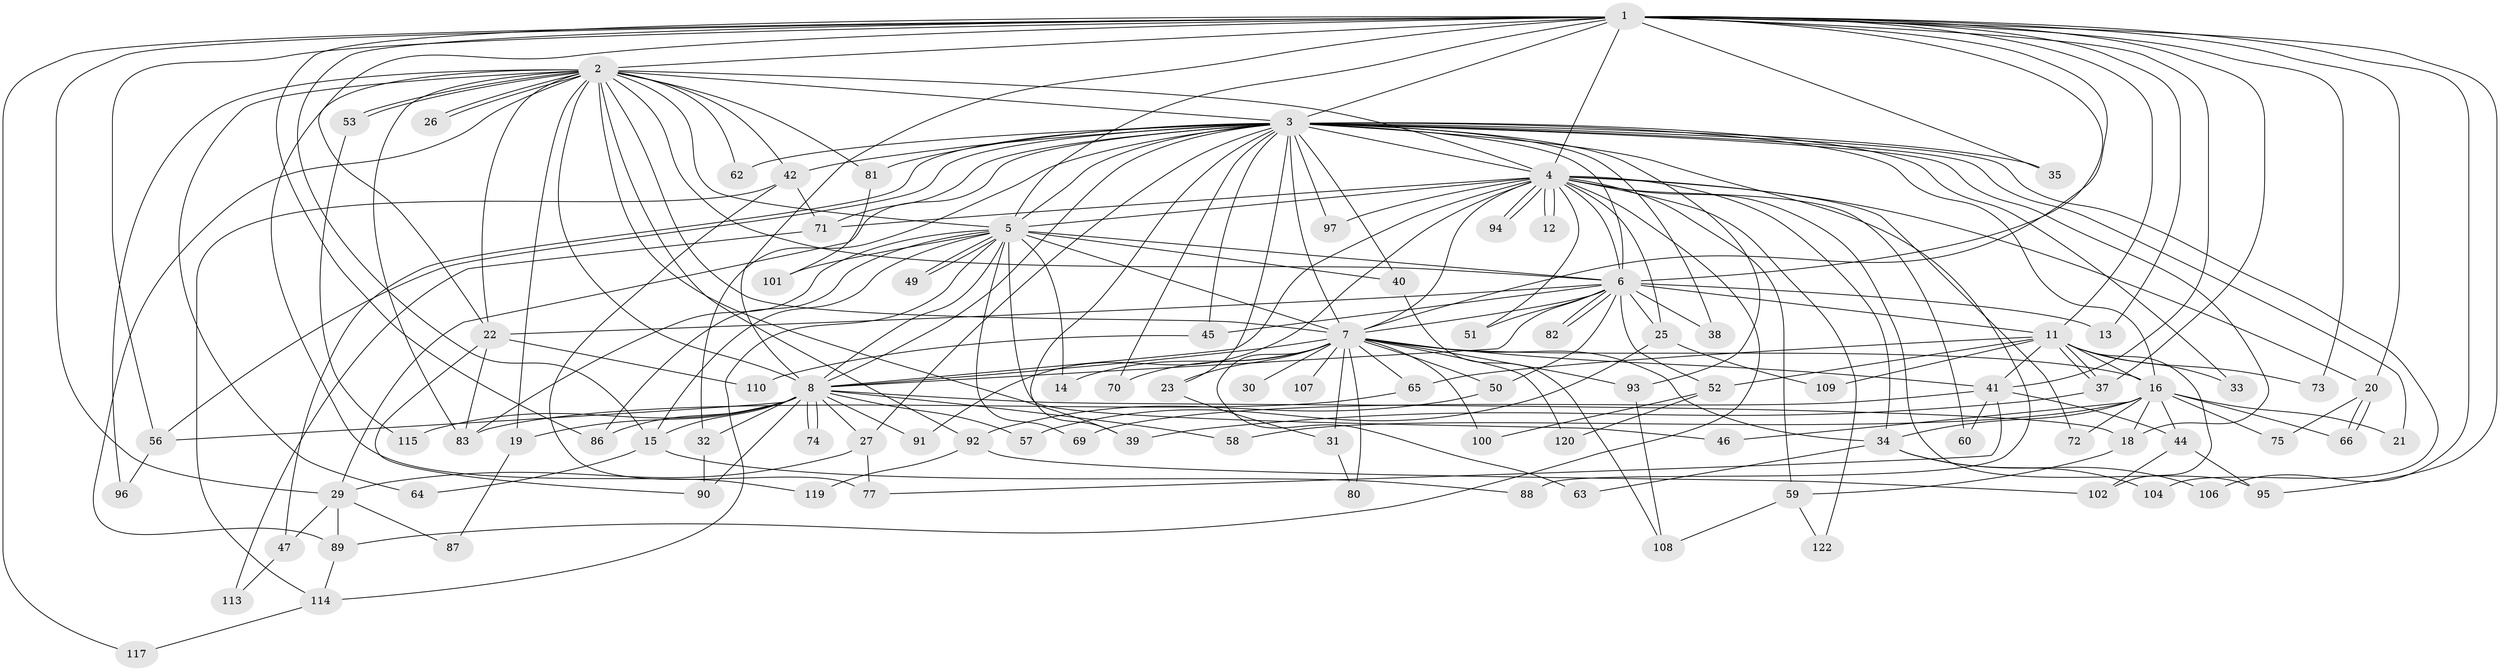 // original degree distribution, {23: 0.008064516129032258, 25: 0.024193548387096774, 21: 0.024193548387096774, 19: 0.008064516129032258, 22: 0.008064516129032258, 12: 0.008064516129032258, 13: 0.008064516129032258, 2: 0.4838709677419355, 5: 0.04032258064516129, 9: 0.008064516129032258, 3: 0.25806451612903225, 6: 0.024193548387096774, 4: 0.08870967741935484, 7: 0.008064516129032258}
// Generated by graph-tools (version 1.1) at 2025/41/03/06/25 10:41:41]
// undirected, 95 vertices, 222 edges
graph export_dot {
graph [start="1"]
  node [color=gray90,style=filled];
  1 [super="+105"];
  2 [super="+43"];
  3 [super="+9"];
  4 [super="+55"];
  5 [super="+67"];
  6 [super="+28"];
  7 [super="+10"];
  8 [super="+24"];
  11 [super="+17"];
  12;
  13;
  14;
  15 [super="+61"];
  16 [super="+36"];
  18 [super="+48"];
  19;
  20;
  21;
  22 [super="+116"];
  23;
  25;
  26;
  27;
  29 [super="+79"];
  30;
  31;
  32;
  33;
  34 [super="+84"];
  35;
  37;
  38;
  39 [super="+54"];
  40;
  41 [super="+76"];
  42;
  44 [super="+98"];
  45;
  46;
  47;
  49;
  50;
  51;
  52;
  53;
  56 [super="+68"];
  57;
  58;
  59;
  60;
  62;
  63;
  64;
  65;
  66 [super="+111"];
  69;
  70;
  71 [super="+112"];
  72;
  73;
  74;
  75;
  77 [super="+78"];
  80;
  81;
  82;
  83 [super="+85"];
  86 [super="+124"];
  87;
  88;
  89 [super="+99"];
  90 [super="+103"];
  91;
  92;
  93;
  94;
  95;
  96;
  97;
  100;
  101;
  102 [super="+118"];
  104;
  106;
  107;
  108 [super="+123"];
  109;
  110;
  113;
  114 [super="+121"];
  115;
  117;
  119;
  120;
  122;
  1 -- 2;
  1 -- 3 [weight=2];
  1 -- 4;
  1 -- 5;
  1 -- 6;
  1 -- 7 [weight=2];
  1 -- 8;
  1 -- 11;
  1 -- 13;
  1 -- 15;
  1 -- 20;
  1 -- 22;
  1 -- 29;
  1 -- 35;
  1 -- 41;
  1 -- 73;
  1 -- 95;
  1 -- 106;
  1 -- 117;
  1 -- 37;
  1 -- 86;
  1 -- 56;
  2 -- 3 [weight=2];
  2 -- 4;
  2 -- 5 [weight=2];
  2 -- 6;
  2 -- 7 [weight=2];
  2 -- 8;
  2 -- 19;
  2 -- 26;
  2 -- 26;
  2 -- 42;
  2 -- 53;
  2 -- 53;
  2 -- 62;
  2 -- 64;
  2 -- 81;
  2 -- 83;
  2 -- 89;
  2 -- 92;
  2 -- 96;
  2 -- 119;
  2 -- 22;
  2 -- 39;
  3 -- 4 [weight=2];
  3 -- 5 [weight=2];
  3 -- 6 [weight=2];
  3 -- 7 [weight=4];
  3 -- 8 [weight=2];
  3 -- 18;
  3 -- 21;
  3 -- 27;
  3 -- 33;
  3 -- 38;
  3 -- 39;
  3 -- 42;
  3 -- 70;
  3 -- 71;
  3 -- 81;
  3 -- 88;
  3 -- 23;
  3 -- 93;
  3 -- 32;
  3 -- 97;
  3 -- 35;
  3 -- 40;
  3 -- 104;
  3 -- 45;
  3 -- 47;
  3 -- 56;
  3 -- 62;
  3 -- 16;
  3 -- 29;
  4 -- 5;
  4 -- 6;
  4 -- 7 [weight=2];
  4 -- 8 [weight=2];
  4 -- 12;
  4 -- 12;
  4 -- 20;
  4 -- 25;
  4 -- 34;
  4 -- 51;
  4 -- 59;
  4 -- 60;
  4 -- 71;
  4 -- 72;
  4 -- 91;
  4 -- 94;
  4 -- 94;
  4 -- 95;
  4 -- 97;
  4 -- 122;
  4 -- 89;
  5 -- 6;
  5 -- 7 [weight=2];
  5 -- 8;
  5 -- 14;
  5 -- 15;
  5 -- 40;
  5 -- 46;
  5 -- 49;
  5 -- 49;
  5 -- 69;
  5 -- 83;
  5 -- 114;
  5 -- 101;
  5 -- 86;
  6 -- 7 [weight=2];
  6 -- 8;
  6 -- 11;
  6 -- 13;
  6 -- 22;
  6 -- 25;
  6 -- 38;
  6 -- 45;
  6 -- 50;
  6 -- 51;
  6 -- 52;
  6 -- 82;
  6 -- 82;
  7 -- 8 [weight=3];
  7 -- 30 [weight=2];
  7 -- 107 [weight=2];
  7 -- 120;
  7 -- 65;
  7 -- 70;
  7 -- 14;
  7 -- 16;
  7 -- 80;
  7 -- 23;
  7 -- 93;
  7 -- 31;
  7 -- 34;
  7 -- 100;
  7 -- 41;
  7 -- 50;
  7 -- 63;
  8 -- 18;
  8 -- 19;
  8 -- 27;
  8 -- 32;
  8 -- 57;
  8 -- 74;
  8 -- 74;
  8 -- 90;
  8 -- 91;
  8 -- 56;
  8 -- 58;
  8 -- 115;
  8 -- 86;
  8 -- 15;
  11 -- 16;
  11 -- 33;
  11 -- 37;
  11 -- 37;
  11 -- 52;
  11 -- 73;
  11 -- 102;
  11 -- 109;
  11 -- 65;
  11 -- 41;
  15 -- 64;
  15 -- 88;
  16 -- 21;
  16 -- 44;
  16 -- 72;
  16 -- 75;
  16 -- 66;
  16 -- 34;
  16 -- 58;
  16 -- 46;
  16 -- 18;
  18 -- 59;
  19 -- 87;
  20 -- 66;
  20 -- 66;
  20 -- 75;
  22 -- 90;
  22 -- 110;
  22 -- 83;
  23 -- 31;
  25 -- 57;
  25 -- 109;
  27 -- 29;
  27 -- 77;
  29 -- 47;
  29 -- 87;
  29 -- 89;
  31 -- 80;
  32 -- 90;
  34 -- 63;
  34 -- 104;
  34 -- 106;
  37 -- 39;
  40 -- 108;
  41 -- 44;
  41 -- 60;
  41 -- 69;
  41 -- 77;
  42 -- 77;
  42 -- 114;
  42 -- 71;
  44 -- 102;
  44 -- 95;
  45 -- 110;
  47 -- 113;
  50 -- 92;
  52 -- 100;
  52 -- 120;
  53 -- 115;
  56 -- 96;
  59 -- 108;
  59 -- 122;
  65 -- 83;
  71 -- 113;
  81 -- 101;
  89 -- 114;
  92 -- 119;
  92 -- 102;
  93 -- 108;
  114 -- 117;
}
